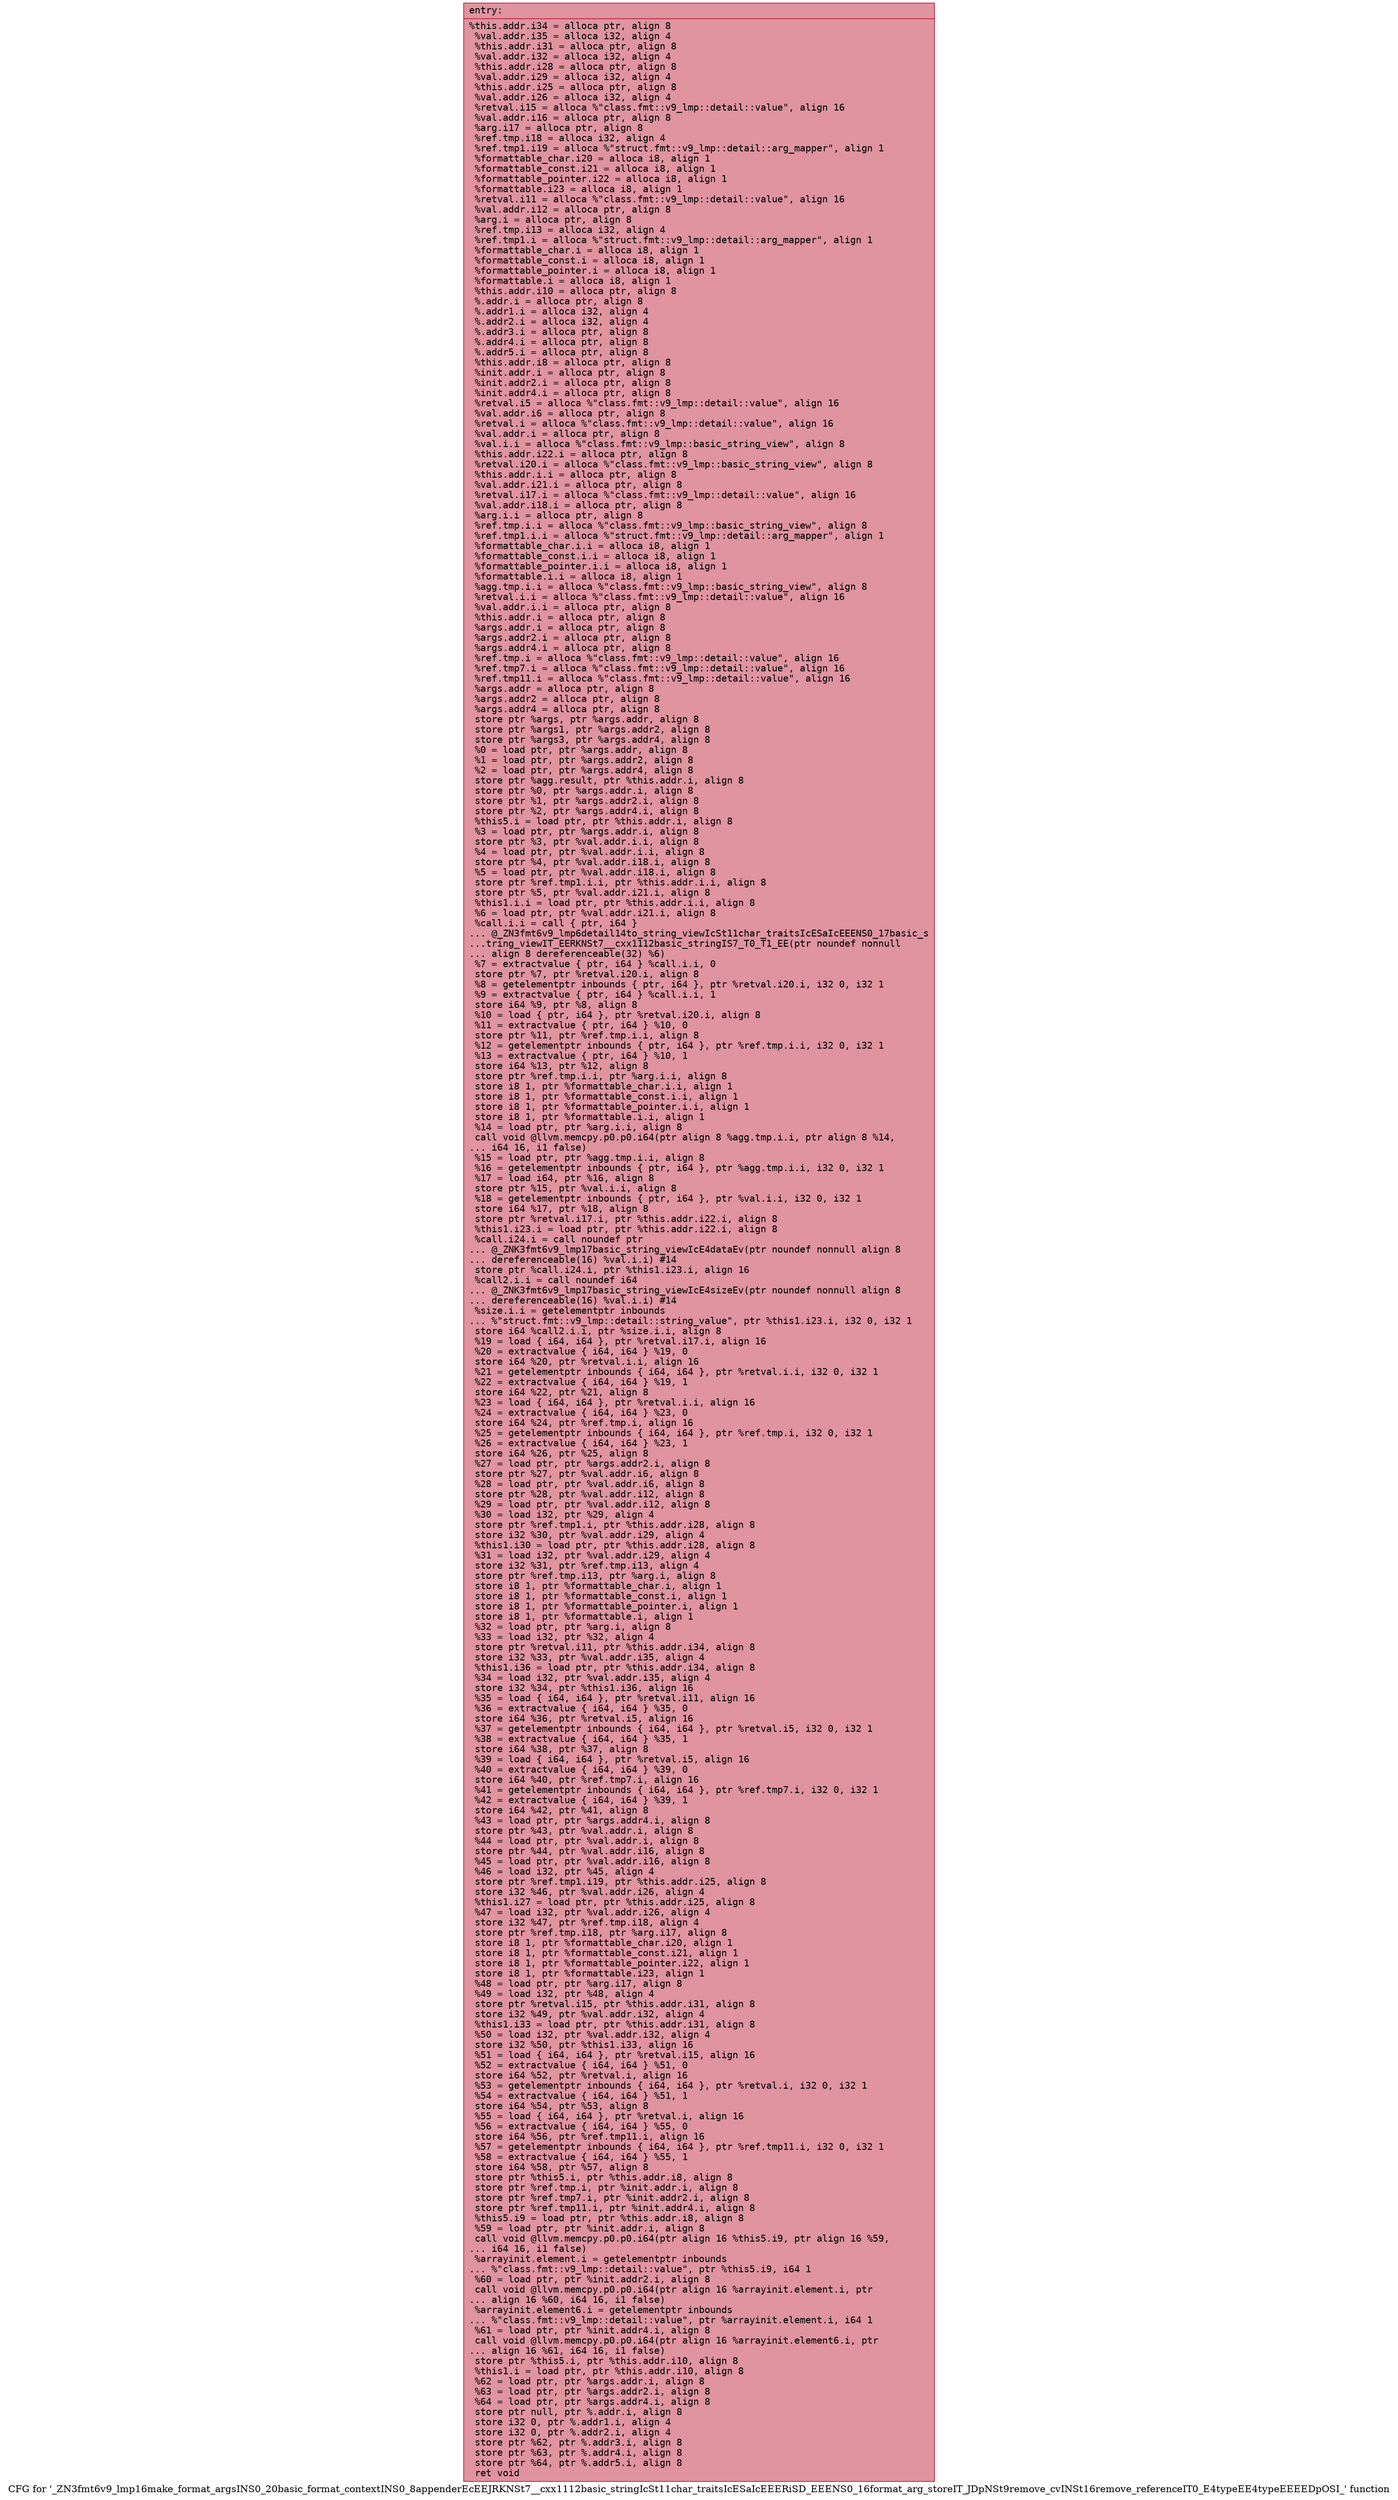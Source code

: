 digraph "CFG for '_ZN3fmt6v9_lmp16make_format_argsINS0_20basic_format_contextINS0_8appenderEcEEJRKNSt7__cxx1112basic_stringIcSt11char_traitsIcESaIcEEERiSD_EEENS0_16format_arg_storeIT_JDpNSt9remove_cvINSt16remove_referenceIT0_E4typeEE4typeEEEEDpOSI_' function" {
	label="CFG for '_ZN3fmt6v9_lmp16make_format_argsINS0_20basic_format_contextINS0_8appenderEcEEJRKNSt7__cxx1112basic_stringIcSt11char_traitsIcESaIcEEERiSD_EEENS0_16format_arg_storeIT_JDpNSt9remove_cvINSt16remove_referenceIT0_E4typeEE4typeEEEEDpOSI_' function";

	Node0x55bfca178830 [shape=record,color="#b70d28ff", style=filled, fillcolor="#b70d2870" fontname="Courier",label="{entry:\l|  %this.addr.i34 = alloca ptr, align 8\l  %val.addr.i35 = alloca i32, align 4\l  %this.addr.i31 = alloca ptr, align 8\l  %val.addr.i32 = alloca i32, align 4\l  %this.addr.i28 = alloca ptr, align 8\l  %val.addr.i29 = alloca i32, align 4\l  %this.addr.i25 = alloca ptr, align 8\l  %val.addr.i26 = alloca i32, align 4\l  %retval.i15 = alloca %\"class.fmt::v9_lmp::detail::value\", align 16\l  %val.addr.i16 = alloca ptr, align 8\l  %arg.i17 = alloca ptr, align 8\l  %ref.tmp.i18 = alloca i32, align 4\l  %ref.tmp1.i19 = alloca %\"struct.fmt::v9_lmp::detail::arg_mapper\", align 1\l  %formattable_char.i20 = alloca i8, align 1\l  %formattable_const.i21 = alloca i8, align 1\l  %formattable_pointer.i22 = alloca i8, align 1\l  %formattable.i23 = alloca i8, align 1\l  %retval.i11 = alloca %\"class.fmt::v9_lmp::detail::value\", align 16\l  %val.addr.i12 = alloca ptr, align 8\l  %arg.i = alloca ptr, align 8\l  %ref.tmp.i13 = alloca i32, align 4\l  %ref.tmp1.i = alloca %\"struct.fmt::v9_lmp::detail::arg_mapper\", align 1\l  %formattable_char.i = alloca i8, align 1\l  %formattable_const.i = alloca i8, align 1\l  %formattable_pointer.i = alloca i8, align 1\l  %formattable.i = alloca i8, align 1\l  %this.addr.i10 = alloca ptr, align 8\l  %.addr.i = alloca ptr, align 8\l  %.addr1.i = alloca i32, align 4\l  %.addr2.i = alloca i32, align 4\l  %.addr3.i = alloca ptr, align 8\l  %.addr4.i = alloca ptr, align 8\l  %.addr5.i = alloca ptr, align 8\l  %this.addr.i8 = alloca ptr, align 8\l  %init.addr.i = alloca ptr, align 8\l  %init.addr2.i = alloca ptr, align 8\l  %init.addr4.i = alloca ptr, align 8\l  %retval.i5 = alloca %\"class.fmt::v9_lmp::detail::value\", align 16\l  %val.addr.i6 = alloca ptr, align 8\l  %retval.i = alloca %\"class.fmt::v9_lmp::detail::value\", align 16\l  %val.addr.i = alloca ptr, align 8\l  %val.i.i = alloca %\"class.fmt::v9_lmp::basic_string_view\", align 8\l  %this.addr.i22.i = alloca ptr, align 8\l  %retval.i20.i = alloca %\"class.fmt::v9_lmp::basic_string_view\", align 8\l  %this.addr.i.i = alloca ptr, align 8\l  %val.addr.i21.i = alloca ptr, align 8\l  %retval.i17.i = alloca %\"class.fmt::v9_lmp::detail::value\", align 16\l  %val.addr.i18.i = alloca ptr, align 8\l  %arg.i.i = alloca ptr, align 8\l  %ref.tmp.i.i = alloca %\"class.fmt::v9_lmp::basic_string_view\", align 8\l  %ref.tmp1.i.i = alloca %\"struct.fmt::v9_lmp::detail::arg_mapper\", align 1\l  %formattable_char.i.i = alloca i8, align 1\l  %formattable_const.i.i = alloca i8, align 1\l  %formattable_pointer.i.i = alloca i8, align 1\l  %formattable.i.i = alloca i8, align 1\l  %agg.tmp.i.i = alloca %\"class.fmt::v9_lmp::basic_string_view\", align 8\l  %retval.i.i = alloca %\"class.fmt::v9_lmp::detail::value\", align 16\l  %val.addr.i.i = alloca ptr, align 8\l  %this.addr.i = alloca ptr, align 8\l  %args.addr.i = alloca ptr, align 8\l  %args.addr2.i = alloca ptr, align 8\l  %args.addr4.i = alloca ptr, align 8\l  %ref.tmp.i = alloca %\"class.fmt::v9_lmp::detail::value\", align 16\l  %ref.tmp7.i = alloca %\"class.fmt::v9_lmp::detail::value\", align 16\l  %ref.tmp11.i = alloca %\"class.fmt::v9_lmp::detail::value\", align 16\l  %args.addr = alloca ptr, align 8\l  %args.addr2 = alloca ptr, align 8\l  %args.addr4 = alloca ptr, align 8\l  store ptr %args, ptr %args.addr, align 8\l  store ptr %args1, ptr %args.addr2, align 8\l  store ptr %args3, ptr %args.addr4, align 8\l  %0 = load ptr, ptr %args.addr, align 8\l  %1 = load ptr, ptr %args.addr2, align 8\l  %2 = load ptr, ptr %args.addr4, align 8\l  store ptr %agg.result, ptr %this.addr.i, align 8\l  store ptr %0, ptr %args.addr.i, align 8\l  store ptr %1, ptr %args.addr2.i, align 8\l  store ptr %2, ptr %args.addr4.i, align 8\l  %this5.i = load ptr, ptr %this.addr.i, align 8\l  %3 = load ptr, ptr %args.addr.i, align 8\l  store ptr %3, ptr %val.addr.i.i, align 8\l  %4 = load ptr, ptr %val.addr.i.i, align 8\l  store ptr %4, ptr %val.addr.i18.i, align 8\l  %5 = load ptr, ptr %val.addr.i18.i, align 8\l  store ptr %ref.tmp1.i.i, ptr %this.addr.i.i, align 8\l  store ptr %5, ptr %val.addr.i21.i, align 8\l  %this1.i.i = load ptr, ptr %this.addr.i.i, align 8\l  %6 = load ptr, ptr %val.addr.i21.i, align 8\l  %call.i.i = call \{ ptr, i64 \}\l... @_ZN3fmt6v9_lmp6detail14to_string_viewIcSt11char_traitsIcESaIcEEENS0_17basic_s\l...tring_viewIT_EERKNSt7__cxx1112basic_stringIS7_T0_T1_EE(ptr noundef nonnull\l... align 8 dereferenceable(32) %6)\l  %7 = extractvalue \{ ptr, i64 \} %call.i.i, 0\l  store ptr %7, ptr %retval.i20.i, align 8\l  %8 = getelementptr inbounds \{ ptr, i64 \}, ptr %retval.i20.i, i32 0, i32 1\l  %9 = extractvalue \{ ptr, i64 \} %call.i.i, 1\l  store i64 %9, ptr %8, align 8\l  %10 = load \{ ptr, i64 \}, ptr %retval.i20.i, align 8\l  %11 = extractvalue \{ ptr, i64 \} %10, 0\l  store ptr %11, ptr %ref.tmp.i.i, align 8\l  %12 = getelementptr inbounds \{ ptr, i64 \}, ptr %ref.tmp.i.i, i32 0, i32 1\l  %13 = extractvalue \{ ptr, i64 \} %10, 1\l  store i64 %13, ptr %12, align 8\l  store ptr %ref.tmp.i.i, ptr %arg.i.i, align 8\l  store i8 1, ptr %formattable_char.i.i, align 1\l  store i8 1, ptr %formattable_const.i.i, align 1\l  store i8 1, ptr %formattable_pointer.i.i, align 1\l  store i8 1, ptr %formattable.i.i, align 1\l  %14 = load ptr, ptr %arg.i.i, align 8\l  call void @llvm.memcpy.p0.p0.i64(ptr align 8 %agg.tmp.i.i, ptr align 8 %14,\l... i64 16, i1 false)\l  %15 = load ptr, ptr %agg.tmp.i.i, align 8\l  %16 = getelementptr inbounds \{ ptr, i64 \}, ptr %agg.tmp.i.i, i32 0, i32 1\l  %17 = load i64, ptr %16, align 8\l  store ptr %15, ptr %val.i.i, align 8\l  %18 = getelementptr inbounds \{ ptr, i64 \}, ptr %val.i.i, i32 0, i32 1\l  store i64 %17, ptr %18, align 8\l  store ptr %retval.i17.i, ptr %this.addr.i22.i, align 8\l  %this1.i23.i = load ptr, ptr %this.addr.i22.i, align 8\l  %call.i24.i = call noundef ptr\l... @_ZNK3fmt6v9_lmp17basic_string_viewIcE4dataEv(ptr noundef nonnull align 8\l... dereferenceable(16) %val.i.i) #14\l  store ptr %call.i24.i, ptr %this1.i23.i, align 16\l  %call2.i.i = call noundef i64\l... @_ZNK3fmt6v9_lmp17basic_string_viewIcE4sizeEv(ptr noundef nonnull align 8\l... dereferenceable(16) %val.i.i) #14\l  %size.i.i = getelementptr inbounds\l... %\"struct.fmt::v9_lmp::detail::string_value\", ptr %this1.i23.i, i32 0, i32 1\l  store i64 %call2.i.i, ptr %size.i.i, align 8\l  %19 = load \{ i64, i64 \}, ptr %retval.i17.i, align 16\l  %20 = extractvalue \{ i64, i64 \} %19, 0\l  store i64 %20, ptr %retval.i.i, align 16\l  %21 = getelementptr inbounds \{ i64, i64 \}, ptr %retval.i.i, i32 0, i32 1\l  %22 = extractvalue \{ i64, i64 \} %19, 1\l  store i64 %22, ptr %21, align 8\l  %23 = load \{ i64, i64 \}, ptr %retval.i.i, align 16\l  %24 = extractvalue \{ i64, i64 \} %23, 0\l  store i64 %24, ptr %ref.tmp.i, align 16\l  %25 = getelementptr inbounds \{ i64, i64 \}, ptr %ref.tmp.i, i32 0, i32 1\l  %26 = extractvalue \{ i64, i64 \} %23, 1\l  store i64 %26, ptr %25, align 8\l  %27 = load ptr, ptr %args.addr2.i, align 8\l  store ptr %27, ptr %val.addr.i6, align 8\l  %28 = load ptr, ptr %val.addr.i6, align 8\l  store ptr %28, ptr %val.addr.i12, align 8\l  %29 = load ptr, ptr %val.addr.i12, align 8\l  %30 = load i32, ptr %29, align 4\l  store ptr %ref.tmp1.i, ptr %this.addr.i28, align 8\l  store i32 %30, ptr %val.addr.i29, align 4\l  %this1.i30 = load ptr, ptr %this.addr.i28, align 8\l  %31 = load i32, ptr %val.addr.i29, align 4\l  store i32 %31, ptr %ref.tmp.i13, align 4\l  store ptr %ref.tmp.i13, ptr %arg.i, align 8\l  store i8 1, ptr %formattable_char.i, align 1\l  store i8 1, ptr %formattable_const.i, align 1\l  store i8 1, ptr %formattable_pointer.i, align 1\l  store i8 1, ptr %formattable.i, align 1\l  %32 = load ptr, ptr %arg.i, align 8\l  %33 = load i32, ptr %32, align 4\l  store ptr %retval.i11, ptr %this.addr.i34, align 8\l  store i32 %33, ptr %val.addr.i35, align 4\l  %this1.i36 = load ptr, ptr %this.addr.i34, align 8\l  %34 = load i32, ptr %val.addr.i35, align 4\l  store i32 %34, ptr %this1.i36, align 16\l  %35 = load \{ i64, i64 \}, ptr %retval.i11, align 16\l  %36 = extractvalue \{ i64, i64 \} %35, 0\l  store i64 %36, ptr %retval.i5, align 16\l  %37 = getelementptr inbounds \{ i64, i64 \}, ptr %retval.i5, i32 0, i32 1\l  %38 = extractvalue \{ i64, i64 \} %35, 1\l  store i64 %38, ptr %37, align 8\l  %39 = load \{ i64, i64 \}, ptr %retval.i5, align 16\l  %40 = extractvalue \{ i64, i64 \} %39, 0\l  store i64 %40, ptr %ref.tmp7.i, align 16\l  %41 = getelementptr inbounds \{ i64, i64 \}, ptr %ref.tmp7.i, i32 0, i32 1\l  %42 = extractvalue \{ i64, i64 \} %39, 1\l  store i64 %42, ptr %41, align 8\l  %43 = load ptr, ptr %args.addr4.i, align 8\l  store ptr %43, ptr %val.addr.i, align 8\l  %44 = load ptr, ptr %val.addr.i, align 8\l  store ptr %44, ptr %val.addr.i16, align 8\l  %45 = load ptr, ptr %val.addr.i16, align 8\l  %46 = load i32, ptr %45, align 4\l  store ptr %ref.tmp1.i19, ptr %this.addr.i25, align 8\l  store i32 %46, ptr %val.addr.i26, align 4\l  %this1.i27 = load ptr, ptr %this.addr.i25, align 8\l  %47 = load i32, ptr %val.addr.i26, align 4\l  store i32 %47, ptr %ref.tmp.i18, align 4\l  store ptr %ref.tmp.i18, ptr %arg.i17, align 8\l  store i8 1, ptr %formattable_char.i20, align 1\l  store i8 1, ptr %formattable_const.i21, align 1\l  store i8 1, ptr %formattable_pointer.i22, align 1\l  store i8 1, ptr %formattable.i23, align 1\l  %48 = load ptr, ptr %arg.i17, align 8\l  %49 = load i32, ptr %48, align 4\l  store ptr %retval.i15, ptr %this.addr.i31, align 8\l  store i32 %49, ptr %val.addr.i32, align 4\l  %this1.i33 = load ptr, ptr %this.addr.i31, align 8\l  %50 = load i32, ptr %val.addr.i32, align 4\l  store i32 %50, ptr %this1.i33, align 16\l  %51 = load \{ i64, i64 \}, ptr %retval.i15, align 16\l  %52 = extractvalue \{ i64, i64 \} %51, 0\l  store i64 %52, ptr %retval.i, align 16\l  %53 = getelementptr inbounds \{ i64, i64 \}, ptr %retval.i, i32 0, i32 1\l  %54 = extractvalue \{ i64, i64 \} %51, 1\l  store i64 %54, ptr %53, align 8\l  %55 = load \{ i64, i64 \}, ptr %retval.i, align 16\l  %56 = extractvalue \{ i64, i64 \} %55, 0\l  store i64 %56, ptr %ref.tmp11.i, align 16\l  %57 = getelementptr inbounds \{ i64, i64 \}, ptr %ref.tmp11.i, i32 0, i32 1\l  %58 = extractvalue \{ i64, i64 \} %55, 1\l  store i64 %58, ptr %57, align 8\l  store ptr %this5.i, ptr %this.addr.i8, align 8\l  store ptr %ref.tmp.i, ptr %init.addr.i, align 8\l  store ptr %ref.tmp7.i, ptr %init.addr2.i, align 8\l  store ptr %ref.tmp11.i, ptr %init.addr4.i, align 8\l  %this5.i9 = load ptr, ptr %this.addr.i8, align 8\l  %59 = load ptr, ptr %init.addr.i, align 8\l  call void @llvm.memcpy.p0.p0.i64(ptr align 16 %this5.i9, ptr align 16 %59,\l... i64 16, i1 false)\l  %arrayinit.element.i = getelementptr inbounds\l... %\"class.fmt::v9_lmp::detail::value\", ptr %this5.i9, i64 1\l  %60 = load ptr, ptr %init.addr2.i, align 8\l  call void @llvm.memcpy.p0.p0.i64(ptr align 16 %arrayinit.element.i, ptr\l... align 16 %60, i64 16, i1 false)\l  %arrayinit.element6.i = getelementptr inbounds\l... %\"class.fmt::v9_lmp::detail::value\", ptr %arrayinit.element.i, i64 1\l  %61 = load ptr, ptr %init.addr4.i, align 8\l  call void @llvm.memcpy.p0.p0.i64(ptr align 16 %arrayinit.element6.i, ptr\l... align 16 %61, i64 16, i1 false)\l  store ptr %this5.i, ptr %this.addr.i10, align 8\l  %this1.i = load ptr, ptr %this.addr.i10, align 8\l  %62 = load ptr, ptr %args.addr.i, align 8\l  %63 = load ptr, ptr %args.addr2.i, align 8\l  %64 = load ptr, ptr %args.addr4.i, align 8\l  store ptr null, ptr %.addr.i, align 8\l  store i32 0, ptr %.addr1.i, align 4\l  store i32 0, ptr %.addr2.i, align 4\l  store ptr %62, ptr %.addr3.i, align 8\l  store ptr %63, ptr %.addr4.i, align 8\l  store ptr %64, ptr %.addr5.i, align 8\l  ret void\l}"];
}
